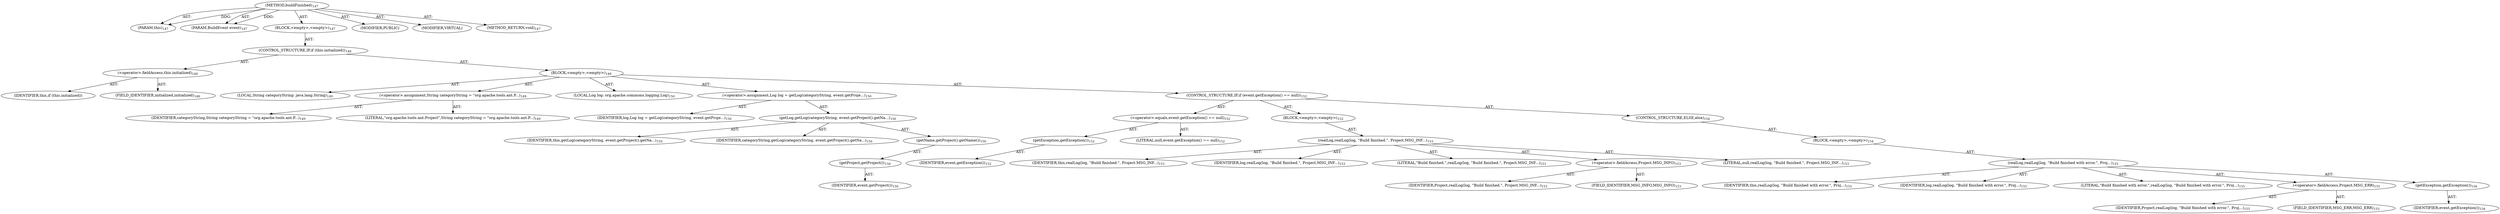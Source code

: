 digraph "buildFinished" {  
"111669149699" [label = <(METHOD,buildFinished)<SUB>147</SUB>> ]
"115964116993" [label = <(PARAM,this)<SUB>147</SUB>> ]
"115964117006" [label = <(PARAM,BuildEvent event)<SUB>147</SUB>> ]
"25769803784" [label = <(BLOCK,&lt;empty&gt;,&lt;empty&gt;)<SUB>147</SUB>> ]
"47244640261" [label = <(CONTROL_STRUCTURE,IF,if (this.initialized))<SUB>148</SUB>> ]
"30064771110" [label = <(&lt;operator&gt;.fieldAccess,this.initialized)<SUB>148</SUB>> ]
"68719476792" [label = <(IDENTIFIER,this,if (this.initialized))> ]
"55834574860" [label = <(FIELD_IDENTIFIER,initialized,initialized)<SUB>148</SUB>> ]
"25769803785" [label = <(BLOCK,&lt;empty&gt;,&lt;empty&gt;)<SUB>148</SUB>> ]
"94489280517" [label = <(LOCAL,String categoryString: java.lang.String)<SUB>149</SUB>> ]
"30064771111" [label = <(&lt;operator&gt;.assignment,String categoryString = &quot;org.apache.tools.ant.P...)<SUB>149</SUB>> ]
"68719476793" [label = <(IDENTIFIER,categoryString,String categoryString = &quot;org.apache.tools.ant.P...)<SUB>149</SUB>> ]
"90194313229" [label = <(LITERAL,&quot;org.apache.tools.ant.Project&quot;,String categoryString = &quot;org.apache.tools.ant.P...)<SUB>149</SUB>> ]
"94489280518" [label = <(LOCAL,Log log: org.apache.commons.logging.Log)<SUB>150</SUB>> ]
"30064771112" [label = <(&lt;operator&gt;.assignment,Log log = getLog(categoryString, event.getProje...)<SUB>150</SUB>> ]
"68719476794" [label = <(IDENTIFIER,log,Log log = getLog(categoryString, event.getProje...)<SUB>150</SUB>> ]
"30064771113" [label = <(getLog,getLog(categoryString, event.getProject().getNa...)<SUB>150</SUB>> ]
"68719476738" [label = <(IDENTIFIER,this,getLog(categoryString, event.getProject().getNa...)<SUB>150</SUB>> ]
"68719476795" [label = <(IDENTIFIER,categoryString,getLog(categoryString, event.getProject().getNa...)<SUB>150</SUB>> ]
"30064771114" [label = <(getName,getProject().getName())<SUB>150</SUB>> ]
"30064771115" [label = <(getProject,getProject())<SUB>150</SUB>> ]
"68719476796" [label = <(IDENTIFIER,event,getProject())<SUB>150</SUB>> ]
"47244640262" [label = <(CONTROL_STRUCTURE,IF,if (event.getException() == null))<SUB>152</SUB>> ]
"30064771116" [label = <(&lt;operator&gt;.equals,event.getException() == null)<SUB>152</SUB>> ]
"30064771117" [label = <(getException,getException())<SUB>152</SUB>> ]
"68719476797" [label = <(IDENTIFIER,event,getException())<SUB>152</SUB>> ]
"90194313230" [label = <(LITERAL,null,event.getException() == null)<SUB>152</SUB>> ]
"25769803786" [label = <(BLOCK,&lt;empty&gt;,&lt;empty&gt;)<SUB>152</SUB>> ]
"30064771118" [label = <(realLog,realLog(log, &quot;Build finished.&quot;, Project.MSG_INF...)<SUB>153</SUB>> ]
"68719476739" [label = <(IDENTIFIER,this,realLog(log, &quot;Build finished.&quot;, Project.MSG_INF...)<SUB>153</SUB>> ]
"68719476798" [label = <(IDENTIFIER,log,realLog(log, &quot;Build finished.&quot;, Project.MSG_INF...)<SUB>153</SUB>> ]
"90194313231" [label = <(LITERAL,&quot;Build finished.&quot;,realLog(log, &quot;Build finished.&quot;, Project.MSG_INF...)<SUB>153</SUB>> ]
"30064771119" [label = <(&lt;operator&gt;.fieldAccess,Project.MSG_INFO)<SUB>153</SUB>> ]
"68719476799" [label = <(IDENTIFIER,Project,realLog(log, &quot;Build finished.&quot;, Project.MSG_INF...)<SUB>153</SUB>> ]
"55834574861" [label = <(FIELD_IDENTIFIER,MSG_INFO,MSG_INFO)<SUB>153</SUB>> ]
"90194313232" [label = <(LITERAL,null,realLog(log, &quot;Build finished.&quot;, Project.MSG_INF...)<SUB>153</SUB>> ]
"47244640263" [label = <(CONTROL_STRUCTURE,ELSE,else)<SUB>154</SUB>> ]
"25769803787" [label = <(BLOCK,&lt;empty&gt;,&lt;empty&gt;)<SUB>154</SUB>> ]
"30064771120" [label = <(realLog,realLog(log, &quot;Build finished with error.&quot;, Proj...)<SUB>155</SUB>> ]
"68719476740" [label = <(IDENTIFIER,this,realLog(log, &quot;Build finished with error.&quot;, Proj...)<SUB>155</SUB>> ]
"68719476800" [label = <(IDENTIFIER,log,realLog(log, &quot;Build finished with error.&quot;, Proj...)<SUB>155</SUB>> ]
"90194313233" [label = <(LITERAL,&quot;Build finished with error.&quot;,realLog(log, &quot;Build finished with error.&quot;, Proj...)<SUB>155</SUB>> ]
"30064771121" [label = <(&lt;operator&gt;.fieldAccess,Project.MSG_ERR)<SUB>155</SUB>> ]
"68719476801" [label = <(IDENTIFIER,Project,realLog(log, &quot;Build finished with error.&quot;, Proj...)<SUB>155</SUB>> ]
"55834574862" [label = <(FIELD_IDENTIFIER,MSG_ERR,MSG_ERR)<SUB>155</SUB>> ]
"30064771122" [label = <(getException,getException())<SUB>156</SUB>> ]
"68719476802" [label = <(IDENTIFIER,event,getException())<SUB>156</SUB>> ]
"133143986184" [label = <(MODIFIER,PUBLIC)> ]
"133143986185" [label = <(MODIFIER,VIRTUAL)> ]
"128849018883" [label = <(METHOD_RETURN,void)<SUB>147</SUB>> ]
  "111669149699" -> "115964116993"  [ label = "AST: "] 
  "111669149699" -> "115964117006"  [ label = "AST: "] 
  "111669149699" -> "25769803784"  [ label = "AST: "] 
  "111669149699" -> "133143986184"  [ label = "AST: "] 
  "111669149699" -> "133143986185"  [ label = "AST: "] 
  "111669149699" -> "128849018883"  [ label = "AST: "] 
  "25769803784" -> "47244640261"  [ label = "AST: "] 
  "47244640261" -> "30064771110"  [ label = "AST: "] 
  "47244640261" -> "25769803785"  [ label = "AST: "] 
  "30064771110" -> "68719476792"  [ label = "AST: "] 
  "30064771110" -> "55834574860"  [ label = "AST: "] 
  "25769803785" -> "94489280517"  [ label = "AST: "] 
  "25769803785" -> "30064771111"  [ label = "AST: "] 
  "25769803785" -> "94489280518"  [ label = "AST: "] 
  "25769803785" -> "30064771112"  [ label = "AST: "] 
  "25769803785" -> "47244640262"  [ label = "AST: "] 
  "30064771111" -> "68719476793"  [ label = "AST: "] 
  "30064771111" -> "90194313229"  [ label = "AST: "] 
  "30064771112" -> "68719476794"  [ label = "AST: "] 
  "30064771112" -> "30064771113"  [ label = "AST: "] 
  "30064771113" -> "68719476738"  [ label = "AST: "] 
  "30064771113" -> "68719476795"  [ label = "AST: "] 
  "30064771113" -> "30064771114"  [ label = "AST: "] 
  "30064771114" -> "30064771115"  [ label = "AST: "] 
  "30064771115" -> "68719476796"  [ label = "AST: "] 
  "47244640262" -> "30064771116"  [ label = "AST: "] 
  "47244640262" -> "25769803786"  [ label = "AST: "] 
  "47244640262" -> "47244640263"  [ label = "AST: "] 
  "30064771116" -> "30064771117"  [ label = "AST: "] 
  "30064771116" -> "90194313230"  [ label = "AST: "] 
  "30064771117" -> "68719476797"  [ label = "AST: "] 
  "25769803786" -> "30064771118"  [ label = "AST: "] 
  "30064771118" -> "68719476739"  [ label = "AST: "] 
  "30064771118" -> "68719476798"  [ label = "AST: "] 
  "30064771118" -> "90194313231"  [ label = "AST: "] 
  "30064771118" -> "30064771119"  [ label = "AST: "] 
  "30064771118" -> "90194313232"  [ label = "AST: "] 
  "30064771119" -> "68719476799"  [ label = "AST: "] 
  "30064771119" -> "55834574861"  [ label = "AST: "] 
  "47244640263" -> "25769803787"  [ label = "AST: "] 
  "25769803787" -> "30064771120"  [ label = "AST: "] 
  "30064771120" -> "68719476740"  [ label = "AST: "] 
  "30064771120" -> "68719476800"  [ label = "AST: "] 
  "30064771120" -> "90194313233"  [ label = "AST: "] 
  "30064771120" -> "30064771121"  [ label = "AST: "] 
  "30064771120" -> "30064771122"  [ label = "AST: "] 
  "30064771121" -> "68719476801"  [ label = "AST: "] 
  "30064771121" -> "55834574862"  [ label = "AST: "] 
  "30064771122" -> "68719476802"  [ label = "AST: "] 
  "111669149699" -> "115964116993"  [ label = "DDG: "] 
  "111669149699" -> "115964117006"  [ label = "DDG: "] 
}
